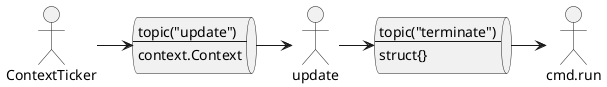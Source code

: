 @startuml

queue update..context[
topic("update")
--
context.Context
]

queue update..struct[
topic("terminate")
--
struct{}
]

actor cmd.run
ContextTicker->update..context
update..context->update
update->update..struct
update..struct->cmd.run

@enduml